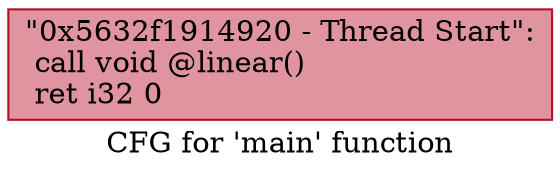 digraph "CFG for 'main' function" {
	label="CFG for 'main' function";

	Node0x5632f1914920 [shape=record,color="#b70d28ff", style=filled, fillcolor="#b70d2870",label="{\"0x5632f1914920 - Thread Start\":\l  call void @linear()\l  ret i32 0\l}"];
}
